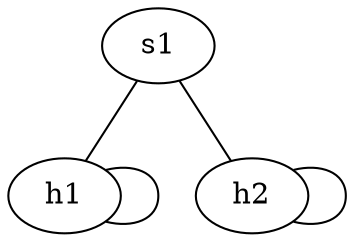 graph g1 {

h1[kind=host,ip="10.0.0.1"];
h2[kind=host,ip="10.0.0.2"];
s1[kind=switch, ip="11.0.0.1", id=3];

s1 -- h1 [sport=0, dport=0, cost=1];
s1 -- h2 [sport=1, dport=0, cost=1];
h1 -- h1 [sport=1, dport=2, cost=1];
h2 -- h2 [sport=1, dport=2, cost=1];
}
